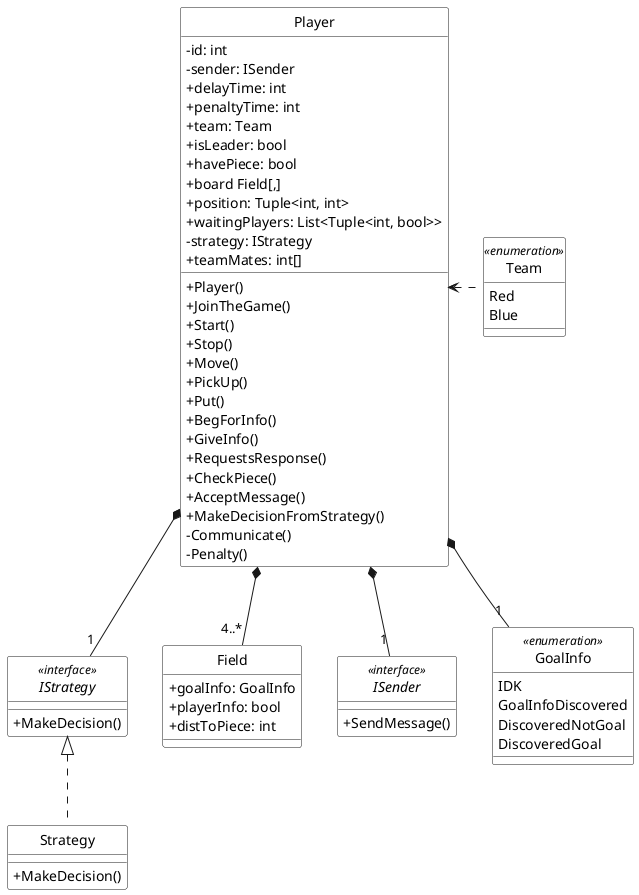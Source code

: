 @startuml
skinparam shadowing false
skinparam monochrome true
skinparam classAttributeIconSize 0
hide circles

skinparam class {
BackgroundColor white
}

IStrategy <|.. Strategy
Player *-- "4..*" Field
Player *-- "1" IStrategy
Player *-- "1" ISender
Player *-- "1" GoalInfo
Player <.right. Team

class Player {
- id: int
- sender: ISender
+ delayTime: int
+ penaltyTime: int
+ team: Team
+ isLeader: bool
+ havePiece: bool
+ board Field[,]
+ position: Tuple<int, int>
+ waitingPlayers: List<Tuple<int, bool>>
- strategy: IStrategy
+ teamMates: int[]

+ Player()
+ JoinTheGame()
+ Start()
+ Stop()
+ Move()
+ PickUp()
+ Put()
+ BegForInfo()
+ GiveInfo()
+ RequestsResponse()
+ CheckPiece()
+ AcceptMessage()
+ MakeDecisionFromStrategy()
- Communicate()
- Penalty()
}

class Field{
+ goalInfo: GoalInfo
+ playerInfo: bool
+ distToPiece: int
}

interface IStrategy <<interface>> {
+ MakeDecision()
}

interface ISender <<interface>> {
+ SendMessage()
}


class Strategy {
+ MakeDecision()
}

enum Team <<enumeration>> {
Red
Blue
}

enum GoalInfo <<enumeration>> {
IDK
GoalInfoDiscovered
DiscoveredNotGoal
DiscoveredGoal
}
@enduml
